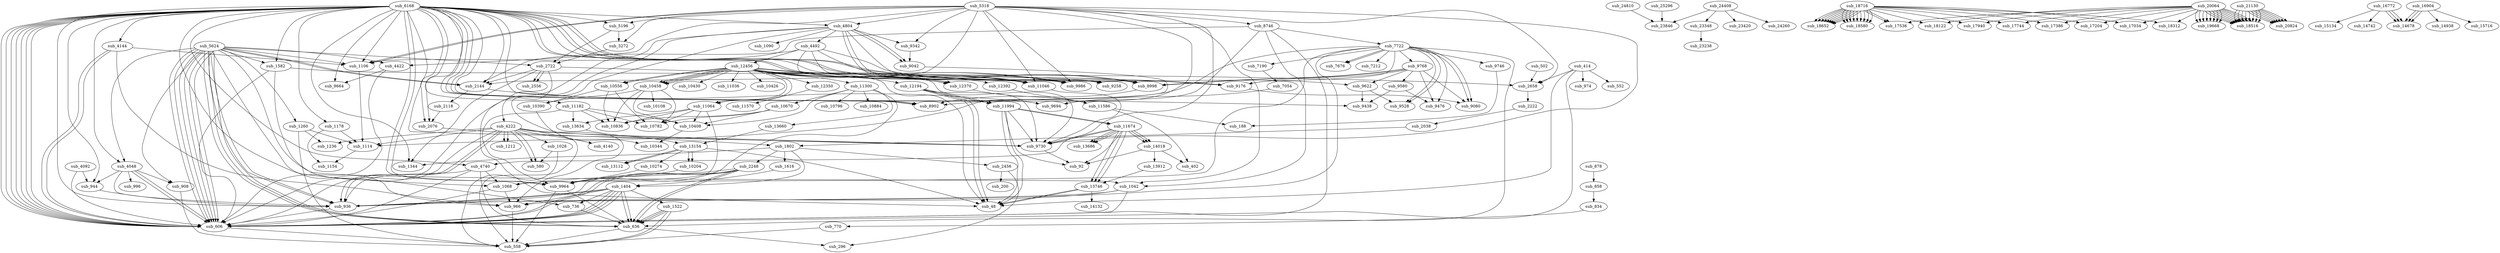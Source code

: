 digraph {
    sub_6168 -> sub_4740
sub_6168 -> sub_5196
sub_6168 -> sub_9964
sub_6168 -> sub_9176
sub_6168 -> sub_2144
sub_6168 -> sub_9986
sub_6168 -> sub_4804
sub_6168 -> sub_9438
sub_6168 -> sub_9964
sub_6168 -> sub_4048
sub_6168 -> sub_606
sub_6168 -> sub_1178
sub_6168 -> sub_606
sub_6168 -> sub_4144
sub_6168 -> sub_8902
sub_6168 -> sub_2076
sub_6168 -> sub_9694
sub_6168 -> sub_8902
sub_6168 -> sub_8998
sub_6168 -> sub_11182
sub_6168 -> sub_9664
sub_6168 -> sub_8902
sub_6168 -> sub_2076
sub_6168 -> sub_9176
sub_6168 -> sub_8998
sub_6168 -> sub_606
sub_6168 -> sub_1582
sub_6168 -> sub_11046
sub_6168 -> sub_606
sub_6168 -> sub_944
sub_6168 -> sub_606
sub_6168 -> sub_11046
sub_6168 -> sub_1068
sub_6168 -> sub_1344
sub_6168 -> sub_606
sub_6168 -> sub_936
sub_6168 -> sub_606
sub_6168 -> sub_1106
sub_6168 -> sub_9730
sub_2076 -> sub_1802
sub_10274 -> sub_9964
sub_4144 -> sub_606
sub_4144 -> sub_966
sub_4144 -> sub_1106
sub_4144 -> sub_606
sub_12350 -> sub_11570
sub_2118 -> sub_2076
sub_12370 -> sub_11586
sub_2144 -> sub_2118
sub_2144 -> sub_9694
sub_4222 -> sub_606
sub_4222 -> sub_4140
sub_4222 -> sub_1236
sub_4222 -> sub_558
sub_4222 -> sub_580
sub_4222 -> sub_966
sub_4222 -> sub_1114
sub_4222 -> sub_1028
sub_4222 -> sub_580
sub_4222 -> sub_9730
sub_4222 -> sub_1212
sub_4222 -> sub_936
sub_4222 -> sub_1212
sub_4222 -> sub_936
sub_12456 -> sub_11036
sub_12456 -> sub_12194
sub_12456 -> sub_10426
sub_12456 -> sub_10458
sub_12456 -> sub_10556
sub_12456 -> sub_10458
sub_12456 -> sub_11300
sub_12456 -> sub_12370
sub_12456 -> sub_12350
sub_12456 -> sub_9986
sub_12456 -> sub_12370
sub_12456 -> sub_9986
sub_12456 -> sub_11064
sub_12456 -> sub_10430
sub_12456 -> sub_12392
sub_12456 -> sub_12370
sub_12456 -> sub_48
sub_12456 -> sub_11064
sub_12456 -> sub_10458
sub_12456 -> sub_10556
sub_12456 -> sub_10458
sub_12456 -> sub_11046
sub_12456 -> sub_9730
sub_2222 -> sub_2038
sub_10458 -> sub_10782
sub_10458 -> sub_10108
sub_10458 -> sub_10390
sub_10458 -> sub_10408
sub_10458 -> sub_10836
sub_24810 -> sub_23846
sub_18716 -> sub_18580
sub_18716 -> sub_17536
sub_18716 -> sub_18652
sub_18716 -> sub_18580
sub_18716 -> sub_17386
sub_18716 -> sub_18652
sub_18716 -> sub_18580
sub_18716 -> sub_17204
sub_18716 -> sub_18652
sub_18716 -> sub_18580
sub_18716 -> sub_17034
sub_18716 -> sub_18652
sub_18716 -> sub_18580
sub_18716 -> sub_18312
sub_18716 -> sub_18652
sub_18716 -> sub_18580
sub_18716 -> sub_18122
sub_18716 -> sub_18652
sub_18716 -> sub_18580
sub_18716 -> sub_17940
sub_18716 -> sub_18652
sub_18716 -> sub_18580
sub_18716 -> sub_17744
sub_18716 -> sub_18652
sub_18716 -> sub_18580
sub_18716 -> sub_17536
sub_18716 -> sub_18652
sub_10556 -> sub_10782
sub_10556 -> sub_10390
sub_10556 -> sub_10836
sub_736 -> sub_636
sub_4422 -> sub_606
sub_4422 -> sub_9664
sub_16772 -> sub_14678
sub_16772 -> sub_15134
sub_16772 -> sub_14678
sub_16772 -> sub_14742
sub_16772 -> sub_14678
sub_4492 -> sub_9622
sub_4492 -> sub_8998
sub_4492 -> sub_2144
sub_4492 -> sub_12456
sub_4492 -> sub_11046
sub_4492 -> sub_9986
sub_2456 -> sub_296
sub_2456 -> sub_200
sub_414 -> sub_2658
sub_414 -> sub_48
sub_414 -> sub_974
sub_414 -> sub_606
sub_414 -> sub_552
sub_10670 -> sub_10782
sub_10670 -> sub_10408
sub_10670 -> sub_10836
sub_11064 -> sub_9964
sub_11064 -> sub_10782
sub_11064 -> sub_13634
sub_11064 -> sub_10408
sub_11064 -> sub_10836
sub_502 -> sub_2658
sub_16904 -> sub_14678
sub_16904 -> sub_14938
sub_16904 -> sub_14678
sub_16904 -> sub_15716
sub_16904 -> sub_14678
sub_8746 -> sub_9694
sub_8746 -> sub_1042
sub_8746 -> sub_606
sub_8746 -> sub_1106
sub_8746 -> sub_7722
sub_606 -> sub_558
sub_2658 -> sub_2222
sub_12392 -> sub_11586
sub_636 -> sub_296
sub_636 -> sub_558
sub_4740 -> sub_1068
sub_4740 -> sub_636
sub_4740 -> sub_936
sub_4740 -> sub_606
sub_21130 -> sub_18516
sub_21130 -> sub_20824
sub_21130 -> sub_18516
sub_21130 -> sub_20824
sub_21130 -> sub_18516
sub_21130 -> sub_20824
sub_21130 -> sub_18516
sub_21130 -> sub_20824
sub_21130 -> sub_18516
sub_21130 -> sub_20824
sub_21130 -> sub_18516
sub_21130 -> sub_20824
sub_21130 -> sub_18516
sub_21130 -> sub_20824
sub_21130 -> sub_18516
sub_2722 -> sub_2658
sub_2722 -> sub_48
sub_2722 -> sub_2556
sub_2722 -> sub_1344
sub_2722 -> sub_2144
sub_2722 -> sub_2556
sub_4804 -> sub_9730
sub_4804 -> sub_4492
sub_4804 -> sub_1090
sub_4804 -> sub_606
sub_4804 -> sub_4222
sub_4804 -> sub_9342
sub_4804 -> sub_9258
sub_4804 -> sub_9042
sub_4804 -> sub_9258
sub_4804 -> sub_9176
sub_4804 -> sub_9042
sub_25296 -> sub_23846
sub_8998 -> sub_8902
sub_770 -> sub_558
sub_11046 -> sub_9730
sub_23348 -> sub_23238
sub_834 -> sub_770
sub_9042 -> sub_8902
sub_858 -> sub_834
sub_13154 -> sub_13112
sub_13154 -> sub_48
sub_13154 -> sub_10204
sub_13154 -> sub_10274
sub_13154 -> sub_10204
sub_13154 -> sub_13112
sub_10390 -> sub_10344
sub_908 -> sub_558
sub_7054 -> sub_9694
sub_936 -> sub_606
sub_11182 -> sub_9964
sub_11182 -> sub_10782
sub_11182 -> sub_13634
sub_11182 -> sub_10408
sub_11182 -> sub_10836
sub_944 -> sub_936
sub_966 -> sub_558
sub_9176 -> sub_9080
sub_10408 -> sub_10344
sub_1028 -> sub_558
sub_1028 -> sub_580
sub_1042 -> sub_606
sub_1042 -> sub_936
sub_1042 -> sub_966
sub_7190 -> sub_7054
sub_11300 -> sub_9964
sub_11300 -> sub_10670
sub_11300 -> sub_10796
sub_11300 -> sub_10408
sub_11300 -> sub_13660
sub_11300 -> sub_10884
sub_1068 -> sub_606
sub_1068 -> sub_966
sub_5196 -> sub_3272
sub_5196 -> sub_2722
sub_1106 -> sub_1114
sub_1114 -> sub_1154
sub_9342 -> sub_9042
sub_878 -> sub_858
sub_1178 -> sub_1154
sub_1178 -> sub_1114
sub_2248 -> sub_606
sub_2248 -> sub_636
sub_2248 -> sub_606
sub_2248 -> sub_1068
sub_2248 -> sub_636
sub_2248 -> sub_936
sub_5318 -> sub_5196
sub_5318 -> sub_4804
sub_5318 -> sub_4740
sub_5318 -> sub_9342
sub_5318 -> sub_3272
sub_5318 -> sub_2658
sub_5318 -> sub_8746
sub_5318 -> sub_11046
sub_5318 -> sub_9730
sub_5318 -> sub_1114
sub_5318 -> sub_9986
sub_5318 -> sub_2144
sub_5318 -> sub_1042
sub_5318 -> sub_1106
sub_5318 -> sub_4422
sub_5318 -> sub_1106
sub_3272 -> sub_2722
sub_1260 -> sub_1114
sub_1260 -> sub_1236
sub_1260 -> sub_558
sub_13634 -> sub_13154
sub_13660 -> sub_13154
sub_9580 -> sub_9476
sub_9580 -> sub_9438
sub_9622 -> sub_9528
sub_9622 -> sub_9438
sub_11674 -> sub_13686
sub_11674 -> sub_13746
sub_11674 -> sub_14018
sub_11674 -> sub_9730
sub_11674 -> sub_92
sub_11674 -> sub_13686
sub_11674 -> sub_13746
sub_11674 -> sub_14018
sub_11674 -> sub_13686
sub_11674 -> sub_13746
sub_11674 -> sub_14018
sub_11674 -> sub_9730
sub_13746 -> sub_48
sub_13746 -> sub_14132
sub_13746 -> sub_48
sub_1522 -> sub_636
sub_1522 -> sub_558
sub_1522 -> sub_636
sub_1522 -> sub_558
sub_1522 -> sub_636
sub_5624 -> sub_2722
sub_5624 -> sub_2144
sub_5624 -> sub_1042
sub_5624 -> sub_1106
sub_5624 -> sub_4048
sub_5624 -> sub_606
sub_5624 -> sub_908
sub_5624 -> sub_606
sub_5624 -> sub_636
sub_5624 -> sub_606
sub_5624 -> sub_636
sub_5624 -> sub_606
sub_5624 -> sub_636
sub_5624 -> sub_606
sub_5624 -> sub_1582
sub_5624 -> sub_936
sub_5624 -> sub_606
sub_5624 -> sub_1260
sub_5624 -> sub_936
sub_5624 -> sub_2144
sub_5624 -> sub_4422
sub_5624 -> sub_966
sub_9730 -> sub_92
sub_9746 -> sub_188
sub_9768 -> sub_8998
sub_9768 -> sub_9176
sub_9768 -> sub_9622
sub_9768 -> sub_9580
sub_9768 -> sub_9476
sub_9768 -> sub_8998
sub_9768 -> sub_9080
sub_7722 -> sub_9746
sub_7722 -> sub_7190
sub_7722 -> sub_8902
sub_7722 -> sub_9176
sub_7722 -> sub_9768
sub_7722 -> sub_9528
sub_7722 -> sub_9080
sub_7722 -> sub_7676
sub_7722 -> sub_9528
sub_7722 -> sub_9080
sub_7722 -> sub_9476
sub_7722 -> sub_7676
sub_7722 -> sub_7212
sub_7722 -> sub_1068
sub_7722 -> sub_636
sub_7722 -> sub_936
sub_1582 -> sub_9258
sub_1582 -> sub_736
sub_1582 -> sub_606
sub_1616 -> sub_1404
sub_13912 -> sub_13746
sub_20064 -> sub_19668
sub_20064 -> sub_18516
sub_20064 -> sub_17034
sub_20064 -> sub_19668
sub_20064 -> sub_18516
sub_20064 -> sub_17204
sub_20064 -> sub_19668
sub_20064 -> sub_18516
sub_20064 -> sub_17386
sub_20064 -> sub_19668
sub_20064 -> sub_18516
sub_20064 -> sub_17536
sub_20064 -> sub_19668
sub_20064 -> sub_18516
sub_20064 -> sub_17744
sub_20064 -> sub_19668
sub_20064 -> sub_18516
sub_20064 -> sub_17940
sub_20064 -> sub_19668
sub_20064 -> sub_18516
sub_20064 -> sub_18122
sub_20064 -> sub_19668
sub_20064 -> sub_18516
sub_20064 -> sub_18312
sub_20064 -> sub_18516
sub_14018 -> sub_13912
sub_14018 -> sub_402
sub_14018 -> sub_92
sub_11994 -> sub_92
sub_11994 -> sub_48
sub_11994 -> sub_11674
sub_11994 -> sub_48
sub_11994 -> sub_11674
sub_11994 -> sub_9730
sub_9964 -> sub_558
sub_9964 -> sub_636
sub_1802 -> sub_1344
sub_1802 -> sub_2248
sub_1802 -> sub_2456
sub_1802 -> sub_1616
sub_1802 -> sub_1404
sub_24408 -> sub_23348
sub_24408 -> sub_23420
sub_24408 -> sub_24260
sub_24408 -> sub_23846
sub_11586 -> sub_188
sub_11586 -> sub_402
sub_1404 -> sub_936
sub_1404 -> sub_606
sub_1404 -> sub_636
sub_1404 -> sub_606
sub_1404 -> sub_636
sub_1404 -> sub_606
sub_1404 -> sub_736
sub_1404 -> sub_606
sub_1404 -> sub_1522
sub_1404 -> sub_936
sub_1404 -> sub_966
sub_12194 -> sub_11994
sub_12194 -> sub_48
sub_12194 -> sub_11994
sub_12194 -> sub_48
sub_12194 -> sub_9730
sub_2038 -> sub_1802
sub_4048 -> sub_996
sub_4048 -> sub_606
sub_4048 -> sub_908
sub_4048 -> sub_936
sub_4048 -> sub_606
sub_4048 -> sub_944
sub_10204 -> sub_9964
sub_4092 -> sub_606
sub_4092 -> sub_944
}

